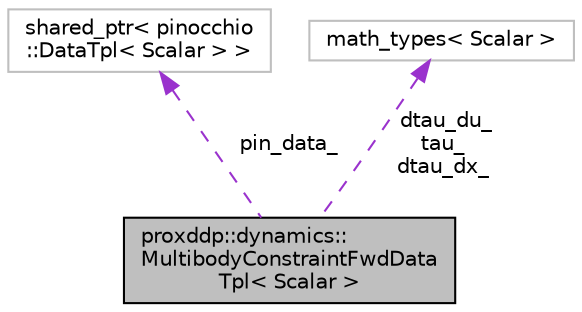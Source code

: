digraph "proxddp::dynamics::MultibodyConstraintFwdDataTpl&lt; Scalar &gt;"
{
 // LATEX_PDF_SIZE
  bgcolor="transparent";
  edge [fontname="Helvetica",fontsize="10",labelfontname="Helvetica",labelfontsize="10"];
  node [fontname="Helvetica",fontsize="10",shape=record];
  Node1 [label="proxddp::dynamics::\lMultibodyConstraintFwdData\lTpl\< Scalar \>",height=0.2,width=0.4,color="black", fillcolor="grey75", style="filled", fontcolor="black",tooltip=" "];
  Node2 -> Node1 [dir="back",color="darkorchid3",fontsize="10",style="dashed",label=" pin_data_" ,fontname="Helvetica"];
  Node2 [label="shared_ptr\< pinocchio\l::DataTpl\< Scalar \> \>",height=0.2,width=0.4,color="grey75",tooltip=" "];
  Node3 -> Node1 [dir="back",color="darkorchid3",fontsize="10",style="dashed",label=" dtau_du_\ntau_\ndtau_dx_" ,fontname="Helvetica"];
  Node3 [label="math_types\< Scalar \>",height=0.2,width=0.4,color="grey75",tooltip=" "];
}
